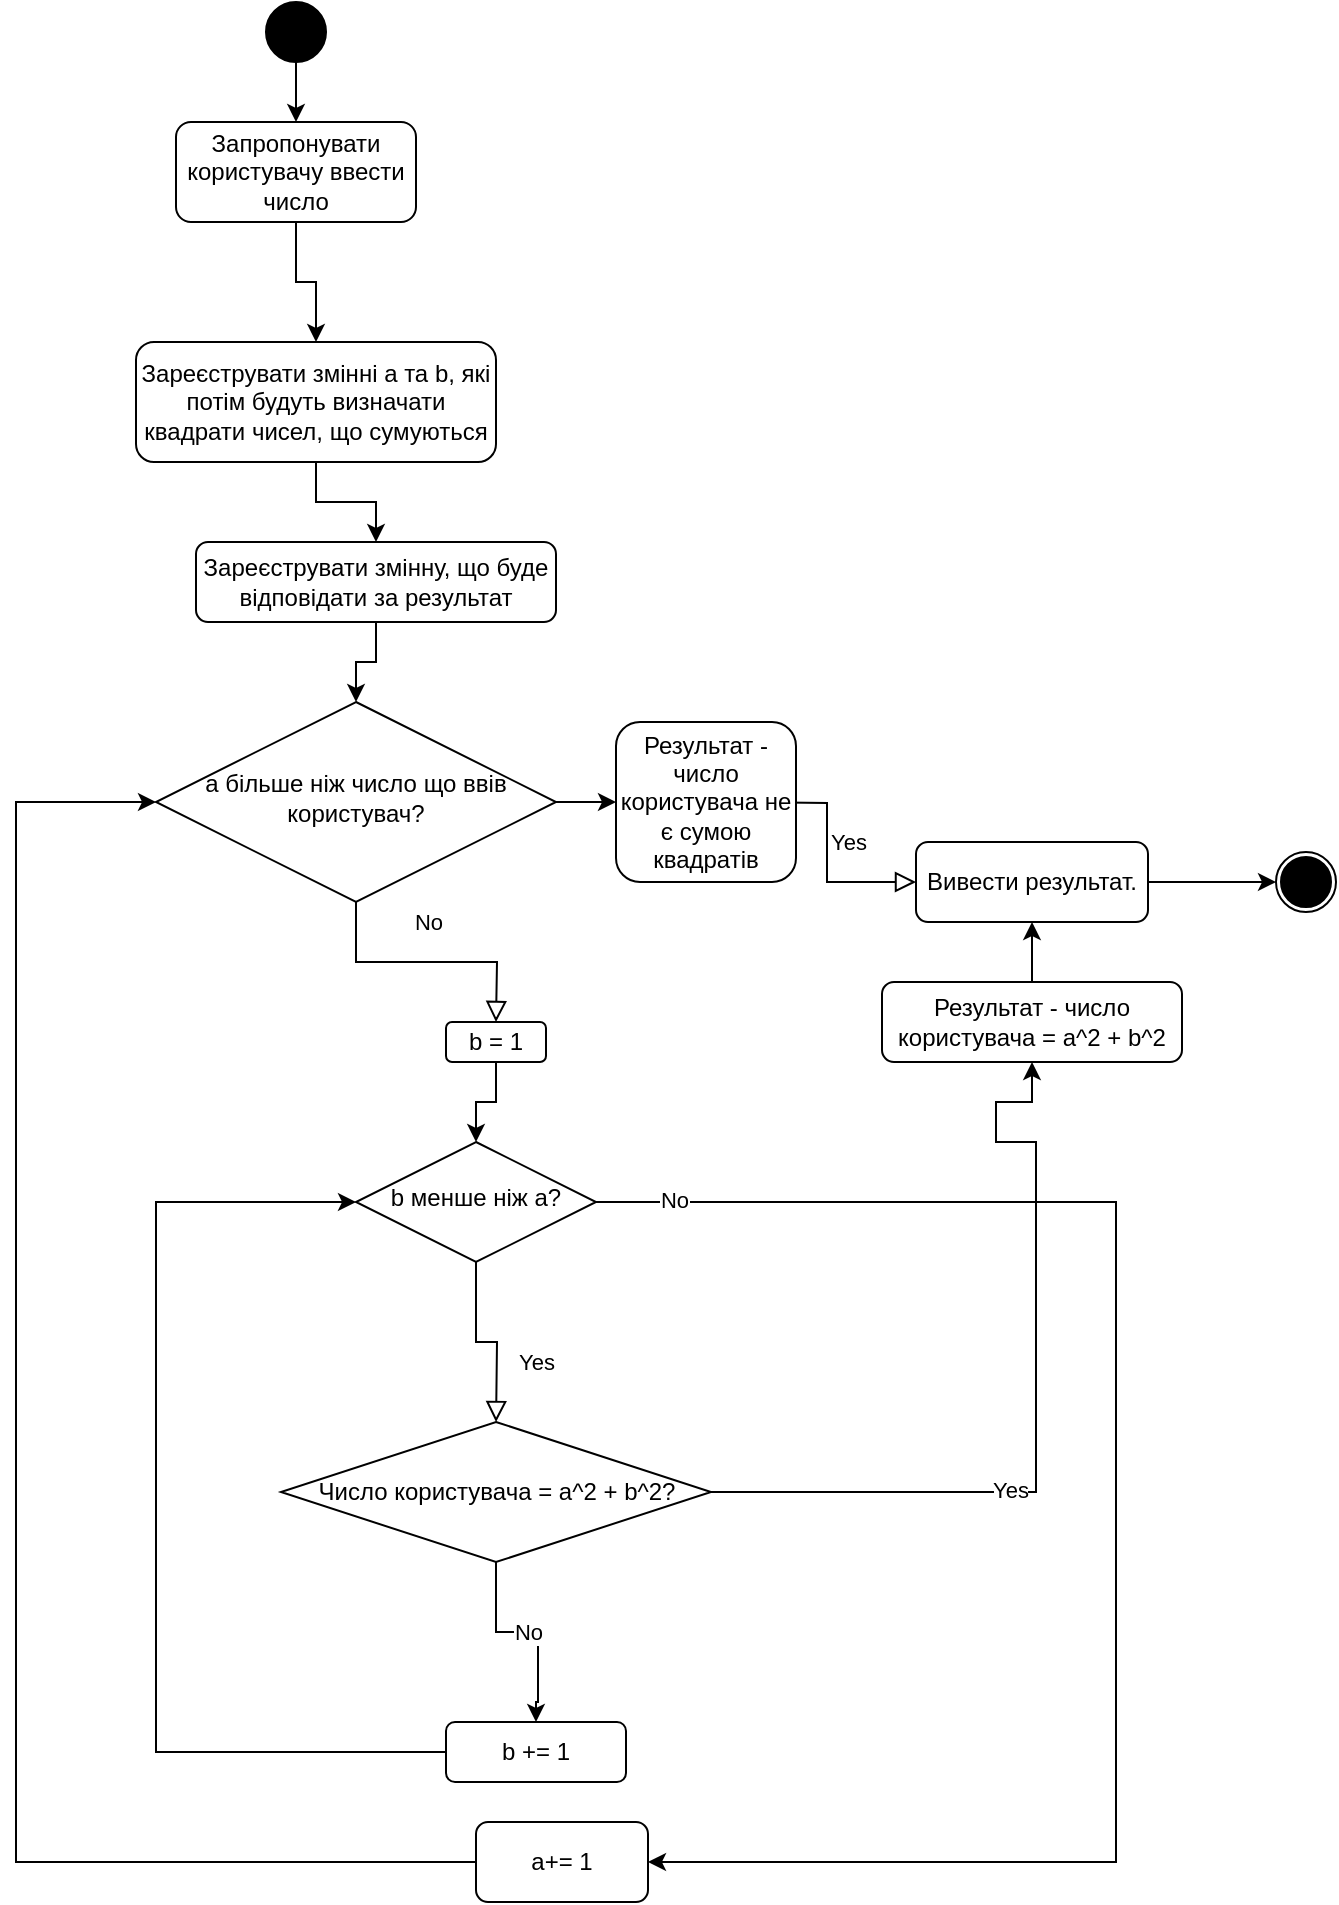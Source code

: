 <mxfile version="21.2.3" type="github">
  <diagram id="C5RBs43oDa-KdzZeNtuy" name="Page-1">
    <mxGraphModel dx="989" dy="528" grid="1" gridSize="10" guides="1" tooltips="1" connect="1" arrows="1" fold="1" page="1" pageScale="1" pageWidth="827" pageHeight="1169" math="0" shadow="0">
      <root>
        <mxCell id="WIyWlLk6GJQsqaUBKTNV-0" />
        <mxCell id="WIyWlLk6GJQsqaUBKTNV-1" parent="WIyWlLk6GJQsqaUBKTNV-0" />
        <mxCell id="CxCDghAwe9R69wpa0ESJ-6" style="edgeStyle=orthogonalEdgeStyle;rounded=0;orthogonalLoop=1;jettySize=auto;html=1;entryX=0.5;entryY=0;entryDx=0;entryDy=0;" edge="1" parent="WIyWlLk6GJQsqaUBKTNV-1" source="WIyWlLk6GJQsqaUBKTNV-3" target="CxCDghAwe9R69wpa0ESJ-2">
          <mxGeometry relative="1" as="geometry" />
        </mxCell>
        <mxCell id="WIyWlLk6GJQsqaUBKTNV-3" value="Запропонувати користувачу ввести число" style="rounded=1;whiteSpace=wrap;html=1;fontSize=12;glass=0;strokeWidth=1;shadow=0;" parent="WIyWlLk6GJQsqaUBKTNV-1" vertex="1">
          <mxGeometry x="160" y="70" width="120" height="50" as="geometry" />
        </mxCell>
        <mxCell id="WIyWlLk6GJQsqaUBKTNV-4" value="No" style="rounded=0;html=1;jettySize=auto;orthogonalLoop=1;fontSize=11;endArrow=block;endFill=0;endSize=8;strokeWidth=1;shadow=0;labelBackgroundColor=none;edgeStyle=orthogonalEdgeStyle;" parent="WIyWlLk6GJQsqaUBKTNV-1" source="WIyWlLk6GJQsqaUBKTNV-6" edge="1">
          <mxGeometry y="20" relative="1" as="geometry">
            <mxPoint as="offset" />
            <mxPoint x="320" y="520" as="targetPoint" />
          </mxGeometry>
        </mxCell>
        <mxCell id="WIyWlLk6GJQsqaUBKTNV-5" value="Yes&lt;br&gt;" style="edgeStyle=orthogonalEdgeStyle;rounded=0;html=1;jettySize=auto;orthogonalLoop=1;fontSize=11;endArrow=block;endFill=0;endSize=8;strokeWidth=1;shadow=0;labelBackgroundColor=none;entryX=0;entryY=0.5;entryDx=0;entryDy=0;" parent="WIyWlLk6GJQsqaUBKTNV-1" target="CxCDghAwe9R69wpa0ESJ-8" edge="1">
          <mxGeometry y="10" relative="1" as="geometry">
            <mxPoint as="offset" />
            <mxPoint x="440" y="410" as="sourcePoint" />
            <mxPoint x="410.034" y="430" as="targetPoint" />
          </mxGeometry>
        </mxCell>
        <mxCell id="CxCDghAwe9R69wpa0ESJ-30" style="edgeStyle=orthogonalEdgeStyle;rounded=0;orthogonalLoop=1;jettySize=auto;html=1;entryX=0;entryY=0.5;entryDx=0;entryDy=0;" edge="1" parent="WIyWlLk6GJQsqaUBKTNV-1" source="WIyWlLk6GJQsqaUBKTNV-6" target="CxCDghAwe9R69wpa0ESJ-29">
          <mxGeometry relative="1" as="geometry" />
        </mxCell>
        <mxCell id="WIyWlLk6GJQsqaUBKTNV-6" value="a більше ніж число що ввів користувач?" style="rhombus;whiteSpace=wrap;html=1;shadow=0;fontFamily=Helvetica;fontSize=12;align=center;strokeWidth=1;spacing=6;spacingTop=-4;" parent="WIyWlLk6GJQsqaUBKTNV-1" vertex="1">
          <mxGeometry x="150" y="360" width="200" height="100" as="geometry" />
        </mxCell>
        <mxCell id="WIyWlLk6GJQsqaUBKTNV-8" value="Yes&lt;br&gt;" style="rounded=0;html=1;jettySize=auto;orthogonalLoop=1;fontSize=11;endArrow=block;endFill=0;endSize=8;strokeWidth=1;shadow=0;labelBackgroundColor=none;edgeStyle=orthogonalEdgeStyle;" parent="WIyWlLk6GJQsqaUBKTNV-1" source="WIyWlLk6GJQsqaUBKTNV-10" edge="1">
          <mxGeometry x="0.334" y="20" relative="1" as="geometry">
            <mxPoint as="offset" />
            <mxPoint x="320.034" y="720" as="targetPoint" />
          </mxGeometry>
        </mxCell>
        <mxCell id="CxCDghAwe9R69wpa0ESJ-25" style="edgeStyle=orthogonalEdgeStyle;rounded=0;orthogonalLoop=1;jettySize=auto;html=1;entryX=1;entryY=0.5;entryDx=0;entryDy=0;" edge="1" parent="WIyWlLk6GJQsqaUBKTNV-1" source="WIyWlLk6GJQsqaUBKTNV-10" target="CxCDghAwe9R69wpa0ESJ-22">
          <mxGeometry relative="1" as="geometry">
            <Array as="points">
              <mxPoint x="630" y="610" />
              <mxPoint x="630" y="940" />
            </Array>
          </mxGeometry>
        </mxCell>
        <mxCell id="CxCDghAwe9R69wpa0ESJ-26" value="No" style="edgeLabel;html=1;align=center;verticalAlign=middle;resizable=0;points=[];" vertex="1" connectable="0" parent="CxCDghAwe9R69wpa0ESJ-25">
          <mxGeometry x="-0.905" y="1" relative="1" as="geometry">
            <mxPoint as="offset" />
          </mxGeometry>
        </mxCell>
        <mxCell id="WIyWlLk6GJQsqaUBKTNV-10" value="b менше ніж a?" style="rhombus;whiteSpace=wrap;html=1;shadow=0;fontFamily=Helvetica;fontSize=12;align=center;strokeWidth=1;spacing=6;spacingTop=-4;" parent="WIyWlLk6GJQsqaUBKTNV-1" vertex="1">
          <mxGeometry x="250" y="580" width="120" height="60" as="geometry" />
        </mxCell>
        <mxCell id="CxCDghAwe9R69wpa0ESJ-1" style="edgeStyle=orthogonalEdgeStyle;rounded=0;orthogonalLoop=1;jettySize=auto;html=1;entryX=0.5;entryY=0;entryDx=0;entryDy=0;" edge="1" parent="WIyWlLk6GJQsqaUBKTNV-1" source="CxCDghAwe9R69wpa0ESJ-0" target="WIyWlLk6GJQsqaUBKTNV-3">
          <mxGeometry relative="1" as="geometry" />
        </mxCell>
        <mxCell id="CxCDghAwe9R69wpa0ESJ-0" value="" style="ellipse;whiteSpace=wrap;html=1;aspect=fixed;fillColor=#000000;" vertex="1" parent="WIyWlLk6GJQsqaUBKTNV-1">
          <mxGeometry x="205" y="10" width="30" height="30" as="geometry" />
        </mxCell>
        <mxCell id="CxCDghAwe9R69wpa0ESJ-5" style="edgeStyle=orthogonalEdgeStyle;rounded=0;orthogonalLoop=1;jettySize=auto;html=1;entryX=0.5;entryY=0;entryDx=0;entryDy=0;" edge="1" parent="WIyWlLk6GJQsqaUBKTNV-1" source="CxCDghAwe9R69wpa0ESJ-2" target="CxCDghAwe9R69wpa0ESJ-3">
          <mxGeometry relative="1" as="geometry" />
        </mxCell>
        <mxCell id="CxCDghAwe9R69wpa0ESJ-2" value="Зареєструвати змінні a та b, які потім будуть визначати квадрати чисел, що сумуються" style="rounded=1;whiteSpace=wrap;html=1;" vertex="1" parent="WIyWlLk6GJQsqaUBKTNV-1">
          <mxGeometry x="140" y="180" width="180" height="60" as="geometry" />
        </mxCell>
        <mxCell id="CxCDghAwe9R69wpa0ESJ-7" style="edgeStyle=orthogonalEdgeStyle;rounded=0;orthogonalLoop=1;jettySize=auto;html=1;entryX=0.5;entryY=0;entryDx=0;entryDy=0;" edge="1" parent="WIyWlLk6GJQsqaUBKTNV-1" source="CxCDghAwe9R69wpa0ESJ-3" target="WIyWlLk6GJQsqaUBKTNV-6">
          <mxGeometry relative="1" as="geometry" />
        </mxCell>
        <mxCell id="CxCDghAwe9R69wpa0ESJ-3" value="Зареєструвати змінну, що буде відповідати за результат" style="rounded=1;whiteSpace=wrap;html=1;" vertex="1" parent="WIyWlLk6GJQsqaUBKTNV-1">
          <mxGeometry x="170" y="280" width="180" height="40" as="geometry" />
        </mxCell>
        <mxCell id="CxCDghAwe9R69wpa0ESJ-10" style="edgeStyle=orthogonalEdgeStyle;rounded=0;orthogonalLoop=1;jettySize=auto;html=1;" edge="1" parent="WIyWlLk6GJQsqaUBKTNV-1" source="CxCDghAwe9R69wpa0ESJ-8">
          <mxGeometry relative="1" as="geometry">
            <mxPoint x="710.0" y="450" as="targetPoint" />
          </mxGeometry>
        </mxCell>
        <mxCell id="CxCDghAwe9R69wpa0ESJ-8" value="Вивести результат." style="rounded=1;whiteSpace=wrap;html=1;" vertex="1" parent="WIyWlLk6GJQsqaUBKTNV-1">
          <mxGeometry x="530" y="430" width="116" height="40" as="geometry" />
        </mxCell>
        <mxCell id="CxCDghAwe9R69wpa0ESJ-11" value="" style="ellipse;whiteSpace=wrap;html=1;" vertex="1" parent="WIyWlLk6GJQsqaUBKTNV-1">
          <mxGeometry x="710" y="435" width="30" height="30" as="geometry" />
        </mxCell>
        <mxCell id="CxCDghAwe9R69wpa0ESJ-12" value="" style="ellipse;whiteSpace=wrap;html=1;aspect=fixed;fillColor=#000000;" vertex="1" parent="WIyWlLk6GJQsqaUBKTNV-1">
          <mxGeometry x="712.5" y="437.5" width="25" height="25" as="geometry" />
        </mxCell>
        <mxCell id="CxCDghAwe9R69wpa0ESJ-14" style="edgeStyle=orthogonalEdgeStyle;rounded=0;orthogonalLoop=1;jettySize=auto;html=1;entryX=0.5;entryY=0;entryDx=0;entryDy=0;" edge="1" parent="WIyWlLk6GJQsqaUBKTNV-1" source="CxCDghAwe9R69wpa0ESJ-13" target="WIyWlLk6GJQsqaUBKTNV-10">
          <mxGeometry relative="1" as="geometry" />
        </mxCell>
        <mxCell id="CxCDghAwe9R69wpa0ESJ-13" value="b = 1" style="rounded=1;whiteSpace=wrap;html=1;" vertex="1" parent="WIyWlLk6GJQsqaUBKTNV-1">
          <mxGeometry x="295" y="520" width="50" height="20" as="geometry" />
        </mxCell>
        <mxCell id="CxCDghAwe9R69wpa0ESJ-16" style="edgeStyle=orthogonalEdgeStyle;rounded=0;orthogonalLoop=1;jettySize=auto;html=1;exitX=1;exitY=0.5;exitDx=0;exitDy=0;entryX=0.5;entryY=1;entryDx=0;entryDy=0;" edge="1" parent="WIyWlLk6GJQsqaUBKTNV-1" source="CxCDghAwe9R69wpa0ESJ-15" target="CxCDghAwe9R69wpa0ESJ-28">
          <mxGeometry relative="1" as="geometry">
            <mxPoint x="500" y="540" as="targetPoint" />
            <Array as="points">
              <mxPoint x="590" y="755" />
              <mxPoint x="590" y="580" />
              <mxPoint x="570" y="580" />
              <mxPoint x="570" y="560" />
              <mxPoint x="588" y="560" />
            </Array>
          </mxGeometry>
        </mxCell>
        <mxCell id="CxCDghAwe9R69wpa0ESJ-17" value="Yes" style="edgeLabel;html=1;align=center;verticalAlign=middle;resizable=0;points=[];" vertex="1" connectable="0" parent="CxCDghAwe9R69wpa0ESJ-16">
          <mxGeometry x="-0.28" y="1" relative="1" as="geometry">
            <mxPoint as="offset" />
          </mxGeometry>
        </mxCell>
        <mxCell id="CxCDghAwe9R69wpa0ESJ-18" value="No" style="edgeStyle=orthogonalEdgeStyle;rounded=0;orthogonalLoop=1;jettySize=auto;html=1;" edge="1" parent="WIyWlLk6GJQsqaUBKTNV-1" source="CxCDghAwe9R69wpa0ESJ-15">
          <mxGeometry relative="1" as="geometry">
            <mxPoint x="340" y="870" as="targetPoint" />
            <Array as="points">
              <mxPoint x="320" y="825" />
              <mxPoint x="341" y="825" />
              <mxPoint x="341" y="860" />
            </Array>
          </mxGeometry>
        </mxCell>
        <mxCell id="CxCDghAwe9R69wpa0ESJ-15" value="Число користувача = a^2 + b^2?" style="rhombus;whiteSpace=wrap;html=1;" vertex="1" parent="WIyWlLk6GJQsqaUBKTNV-1">
          <mxGeometry x="212.5" y="720" width="215" height="70" as="geometry" />
        </mxCell>
        <mxCell id="CxCDghAwe9R69wpa0ESJ-21" style="edgeStyle=orthogonalEdgeStyle;rounded=0;orthogonalLoop=1;jettySize=auto;html=1;entryX=0;entryY=0.5;entryDx=0;entryDy=0;" edge="1" parent="WIyWlLk6GJQsqaUBKTNV-1" source="CxCDghAwe9R69wpa0ESJ-20" target="WIyWlLk6GJQsqaUBKTNV-10">
          <mxGeometry relative="1" as="geometry">
            <Array as="points">
              <mxPoint x="150" y="885" />
              <mxPoint x="150" y="610" />
            </Array>
          </mxGeometry>
        </mxCell>
        <mxCell id="CxCDghAwe9R69wpa0ESJ-20" value="b += 1" style="rounded=1;whiteSpace=wrap;html=1;" vertex="1" parent="WIyWlLk6GJQsqaUBKTNV-1">
          <mxGeometry x="295" y="870" width="90" height="30" as="geometry" />
        </mxCell>
        <mxCell id="CxCDghAwe9R69wpa0ESJ-27" style="edgeStyle=orthogonalEdgeStyle;rounded=0;orthogonalLoop=1;jettySize=auto;html=1;entryX=0;entryY=0.5;entryDx=0;entryDy=0;" edge="1" parent="WIyWlLk6GJQsqaUBKTNV-1" source="CxCDghAwe9R69wpa0ESJ-22" target="WIyWlLk6GJQsqaUBKTNV-6">
          <mxGeometry relative="1" as="geometry">
            <Array as="points">
              <mxPoint x="80" y="940" />
              <mxPoint x="80" y="410" />
            </Array>
          </mxGeometry>
        </mxCell>
        <mxCell id="CxCDghAwe9R69wpa0ESJ-22" value="a+= 1" style="rounded=1;whiteSpace=wrap;html=1;" vertex="1" parent="WIyWlLk6GJQsqaUBKTNV-1">
          <mxGeometry x="310" y="920" width="86" height="40" as="geometry" />
        </mxCell>
        <mxCell id="CxCDghAwe9R69wpa0ESJ-31" style="edgeStyle=orthogonalEdgeStyle;rounded=0;orthogonalLoop=1;jettySize=auto;html=1;entryX=0.5;entryY=1;entryDx=0;entryDy=0;" edge="1" parent="WIyWlLk6GJQsqaUBKTNV-1" source="CxCDghAwe9R69wpa0ESJ-28" target="CxCDghAwe9R69wpa0ESJ-8">
          <mxGeometry relative="1" as="geometry" />
        </mxCell>
        <mxCell id="CxCDghAwe9R69wpa0ESJ-28" value="Результат - число користувача = a^2 + b^2" style="rounded=1;whiteSpace=wrap;html=1;" vertex="1" parent="WIyWlLk6GJQsqaUBKTNV-1">
          <mxGeometry x="513" y="500" width="150" height="40" as="geometry" />
        </mxCell>
        <mxCell id="CxCDghAwe9R69wpa0ESJ-29" value="Результат - число користувача не є сумою квадратів" style="rounded=1;whiteSpace=wrap;html=1;" vertex="1" parent="WIyWlLk6GJQsqaUBKTNV-1">
          <mxGeometry x="380" y="370" width="90" height="80" as="geometry" />
        </mxCell>
      </root>
    </mxGraphModel>
  </diagram>
</mxfile>
